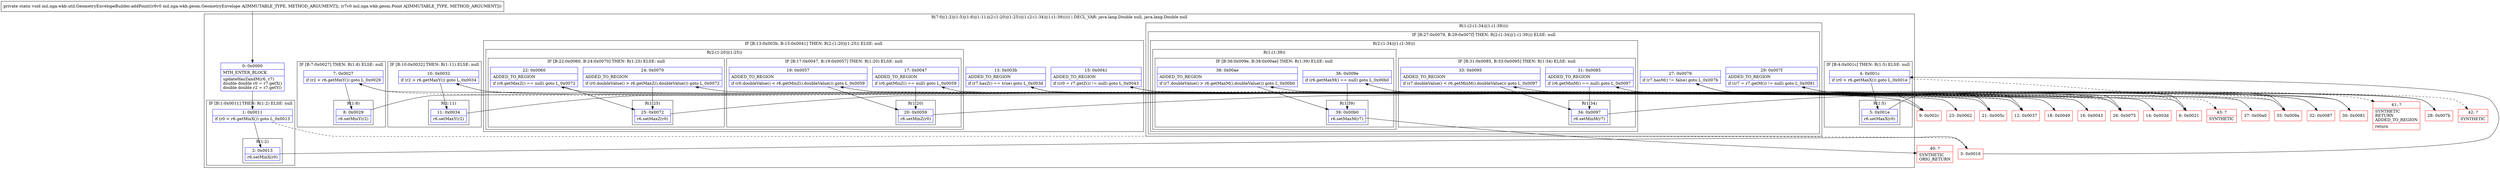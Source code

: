 digraph "CFG formil.nga.wkb.util.GeometryEnvelopeBuilder.addPoint(Lmil\/nga\/wkb\/geom\/GeometryEnvelope;Lmil\/nga\/wkb\/geom\/Point;)V" {
subgraph cluster_Region_1569719977 {
label = "R(7:0|(1:2)|(1:5)|(1:8)|(1:11)|(2:(1:20)|(1:25))|(1:(2:(1:34)|(1:(1:39))))) | DECL_VAR: java.lang.Double null, java.lang.Double null\l";
node [shape=record,color=blue];
Node_0 [shape=record,label="{0\:\ 0x0000|MTH_ENTER_BLOCK\l|updateHasZandM(r6, r7)\ldouble double r0 = r7.getX()\ldouble double r2 = r7.getY()\l}"];
subgraph cluster_IfRegion_808164849 {
label = "IF [B:1:0x0011] THEN: R(1:2) ELSE: null";
node [shape=record,color=blue];
Node_1 [shape=record,label="{1\:\ 0x0011|if (r0 \< r6.getMinX()) goto L_0x0013\l}"];
subgraph cluster_Region_1988338368 {
label = "R(1:2)";
node [shape=record,color=blue];
Node_2 [shape=record,label="{2\:\ 0x0013|r6.setMinX(r0)\l}"];
}
}
subgraph cluster_IfRegion_319689597 {
label = "IF [B:4:0x001c] THEN: R(1:5) ELSE: null";
node [shape=record,color=blue];
Node_4 [shape=record,label="{4\:\ 0x001c|if (r0 \> r6.getMaxX()) goto L_0x001e\l}"];
subgraph cluster_Region_1316416251 {
label = "R(1:5)";
node [shape=record,color=blue];
Node_5 [shape=record,label="{5\:\ 0x001e|r6.setMaxX(r0)\l}"];
}
}
subgraph cluster_IfRegion_584987345 {
label = "IF [B:7:0x0027] THEN: R(1:8) ELSE: null";
node [shape=record,color=blue];
Node_7 [shape=record,label="{7\:\ 0x0027|if (r2 \< r6.getMinY()) goto L_0x0029\l}"];
subgraph cluster_Region_1226834408 {
label = "R(1:8)";
node [shape=record,color=blue];
Node_8 [shape=record,label="{8\:\ 0x0029|r6.setMinY(r2)\l}"];
}
}
subgraph cluster_IfRegion_710305354 {
label = "IF [B:10:0x0032] THEN: R(1:11) ELSE: null";
node [shape=record,color=blue];
Node_10 [shape=record,label="{10\:\ 0x0032|if (r2 \> r6.getMaxY()) goto L_0x0034\l}"];
subgraph cluster_Region_1401839817 {
label = "R(1:11)";
node [shape=record,color=blue];
Node_11 [shape=record,label="{11\:\ 0x0034|r6.setMaxY(r2)\l}"];
}
}
subgraph cluster_IfRegion_156451513 {
label = "IF [B:13:0x003b, B:15:0x0041] THEN: R(2:(1:20)|(1:25)) ELSE: null";
node [shape=record,color=blue];
Node_13 [shape=record,label="{13\:\ 0x003b|ADDED_TO_REGION\l|if (r7.hasZ() == true) goto L_0x003d\l}"];
Node_15 [shape=record,label="{15\:\ 0x0041|ADDED_TO_REGION\l|if ((r0 = r7.getZ()) != null) goto L_0x0043\l}"];
subgraph cluster_Region_1127231493 {
label = "R(2:(1:20)|(1:25))";
node [shape=record,color=blue];
subgraph cluster_IfRegion_767917630 {
label = "IF [B:17:0x0047, B:19:0x0057] THEN: R(1:20) ELSE: null";
node [shape=record,color=blue];
Node_17 [shape=record,label="{17\:\ 0x0047|ADDED_TO_REGION\l|if (r6.getMinZ() == null) goto L_0x0059\l}"];
Node_19 [shape=record,label="{19\:\ 0x0057|ADDED_TO_REGION\l|if (r0.doubleValue() \< r6.getMinZ().doubleValue()) goto L_0x0059\l}"];
subgraph cluster_Region_921222470 {
label = "R(1:20)";
node [shape=record,color=blue];
Node_20 [shape=record,label="{20\:\ 0x0059|r6.setMinZ(r0)\l}"];
}
}
subgraph cluster_IfRegion_633169832 {
label = "IF [B:22:0x0060, B:24:0x0070] THEN: R(1:25) ELSE: null";
node [shape=record,color=blue];
Node_22 [shape=record,label="{22\:\ 0x0060|ADDED_TO_REGION\l|if (r6.getMaxZ() == null) goto L_0x0072\l}"];
Node_24 [shape=record,label="{24\:\ 0x0070|ADDED_TO_REGION\l|if (r0.doubleValue() \> r6.getMaxZ().doubleValue()) goto L_0x0072\l}"];
subgraph cluster_Region_1741675266 {
label = "R(1:25)";
node [shape=record,color=blue];
Node_25 [shape=record,label="{25\:\ 0x0072|r6.setMaxZ(r0)\l}"];
}
}
}
}
subgraph cluster_Region_1635609931 {
label = "R(1:(2:(1:34)|(1:(1:39))))";
node [shape=record,color=blue];
subgraph cluster_IfRegion_311230127 {
label = "IF [B:27:0x0079, B:29:0x007f] THEN: R(2:(1:34)|(1:(1:39))) ELSE: null";
node [shape=record,color=blue];
Node_27 [shape=record,label="{27\:\ 0x0079|if (r7.hasM() != false) goto L_0x007b\l}"];
Node_29 [shape=record,label="{29\:\ 0x007f|ADDED_TO_REGION\l|if ((r7 = r7.getM()) != null) goto L_0x0081\l}"];
subgraph cluster_Region_1547852657 {
label = "R(2:(1:34)|(1:(1:39)))";
node [shape=record,color=blue];
subgraph cluster_IfRegion_1162644528 {
label = "IF [B:31:0x0085, B:33:0x0095] THEN: R(1:34) ELSE: null";
node [shape=record,color=blue];
Node_31 [shape=record,label="{31\:\ 0x0085|ADDED_TO_REGION\l|if (r6.getMinM() == null) goto L_0x0097\l}"];
Node_33 [shape=record,label="{33\:\ 0x0095|ADDED_TO_REGION\l|if (r7.doubleValue() \< r6.getMinM().doubleValue()) goto L_0x0097\l}"];
subgraph cluster_Region_1330751207 {
label = "R(1:34)";
node [shape=record,color=blue];
Node_34 [shape=record,label="{34\:\ 0x0097|r6.setMinM(r7)\l}"];
}
}
subgraph cluster_Region_979193892 {
label = "R(1:(1:39))";
node [shape=record,color=blue];
subgraph cluster_IfRegion_1955208653 {
label = "IF [B:36:0x009e, B:38:0x00ae] THEN: R(1:39) ELSE: null";
node [shape=record,color=blue];
Node_36 [shape=record,label="{36\:\ 0x009e|if (r6.getMaxM() == null) goto L_0x00b0\l}"];
Node_38 [shape=record,label="{38\:\ 0x00ae|ADDED_TO_REGION\l|if (r7.doubleValue() \> r6.getMaxM().doubleValue()) goto L_0x00b0\l}"];
subgraph cluster_Region_1434858080 {
label = "R(1:39)";
node [shape=record,color=blue];
Node_39 [shape=record,label="{39\:\ 0x00b0|r6.setMaxM(r7)\l}"];
}
}
}
}
}
}
}
Node_3 [shape=record,color=red,label="{3\:\ 0x0016}"];
Node_6 [shape=record,color=red,label="{6\:\ 0x0021}"];
Node_9 [shape=record,color=red,label="{9\:\ 0x002c}"];
Node_12 [shape=record,color=red,label="{12\:\ 0x0037}"];
Node_14 [shape=record,color=red,label="{14\:\ 0x003d}"];
Node_16 [shape=record,color=red,label="{16\:\ 0x0043}"];
Node_18 [shape=record,color=red,label="{18\:\ 0x0049}"];
Node_21 [shape=record,color=red,label="{21\:\ 0x005c}"];
Node_23 [shape=record,color=red,label="{23\:\ 0x0062}"];
Node_26 [shape=record,color=red,label="{26\:\ 0x0075}"];
Node_28 [shape=record,color=red,label="{28\:\ 0x007b}"];
Node_30 [shape=record,color=red,label="{30\:\ 0x0081}"];
Node_32 [shape=record,color=red,label="{32\:\ 0x0087}"];
Node_35 [shape=record,color=red,label="{35\:\ 0x009a}"];
Node_37 [shape=record,color=red,label="{37\:\ 0x00a0}"];
Node_40 [shape=record,color=red,label="{40\:\ ?|SYNTHETIC\lORIG_RETURN\l}"];
Node_41 [shape=record,color=red,label="{41\:\ ?|SYNTHETIC\lRETURN\lADDED_TO_REGION\l|return\l}"];
Node_42 [shape=record,color=red,label="{42\:\ ?|SYNTHETIC\l}"];
Node_43 [shape=record,color=red,label="{43\:\ ?|SYNTHETIC\l}"];
MethodNode[shape=record,label="{private static void mil.nga.wkb.util.GeometryEnvelopeBuilder.addPoint((r6v0 mil.nga.wkb.geom.GeometryEnvelope A[IMMUTABLE_TYPE, METHOD_ARGUMENT]), (r7v0 mil.nga.wkb.geom.Point A[IMMUTABLE_TYPE, METHOD_ARGUMENT])) }"];
MethodNode -> Node_0;
Node_0 -> Node_1;
Node_1 -> Node_2;
Node_1 -> Node_3[style=dashed];
Node_2 -> Node_3;
Node_4 -> Node_5;
Node_4 -> Node_6[style=dashed];
Node_5 -> Node_6;
Node_7 -> Node_8;
Node_7 -> Node_9[style=dashed];
Node_8 -> Node_9;
Node_10 -> Node_11;
Node_10 -> Node_12[style=dashed];
Node_11 -> Node_12;
Node_13 -> Node_14;
Node_13 -> Node_26[style=dashed];
Node_15 -> Node_16;
Node_15 -> Node_26[style=dashed];
Node_17 -> Node_18[style=dashed];
Node_17 -> Node_20;
Node_19 -> Node_20;
Node_19 -> Node_21[style=dashed];
Node_20 -> Node_21;
Node_22 -> Node_23[style=dashed];
Node_22 -> Node_25;
Node_24 -> Node_25;
Node_24 -> Node_26[style=dashed];
Node_25 -> Node_26;
Node_27 -> Node_28;
Node_27 -> Node_41[style=dashed];
Node_29 -> Node_30;
Node_29 -> Node_42[style=dashed];
Node_31 -> Node_32[style=dashed];
Node_31 -> Node_34;
Node_33 -> Node_34;
Node_33 -> Node_35[style=dashed];
Node_34 -> Node_35;
Node_36 -> Node_37[style=dashed];
Node_36 -> Node_39;
Node_38 -> Node_39;
Node_38 -> Node_43[style=dashed];
Node_39 -> Node_40;
Node_3 -> Node_4;
Node_6 -> Node_7;
Node_9 -> Node_10;
Node_12 -> Node_13;
Node_14 -> Node_15;
Node_16 -> Node_17;
Node_18 -> Node_19;
Node_21 -> Node_22;
Node_23 -> Node_24;
Node_26 -> Node_27;
Node_28 -> Node_29;
Node_30 -> Node_31;
Node_32 -> Node_33;
Node_35 -> Node_36;
Node_37 -> Node_38;
}

